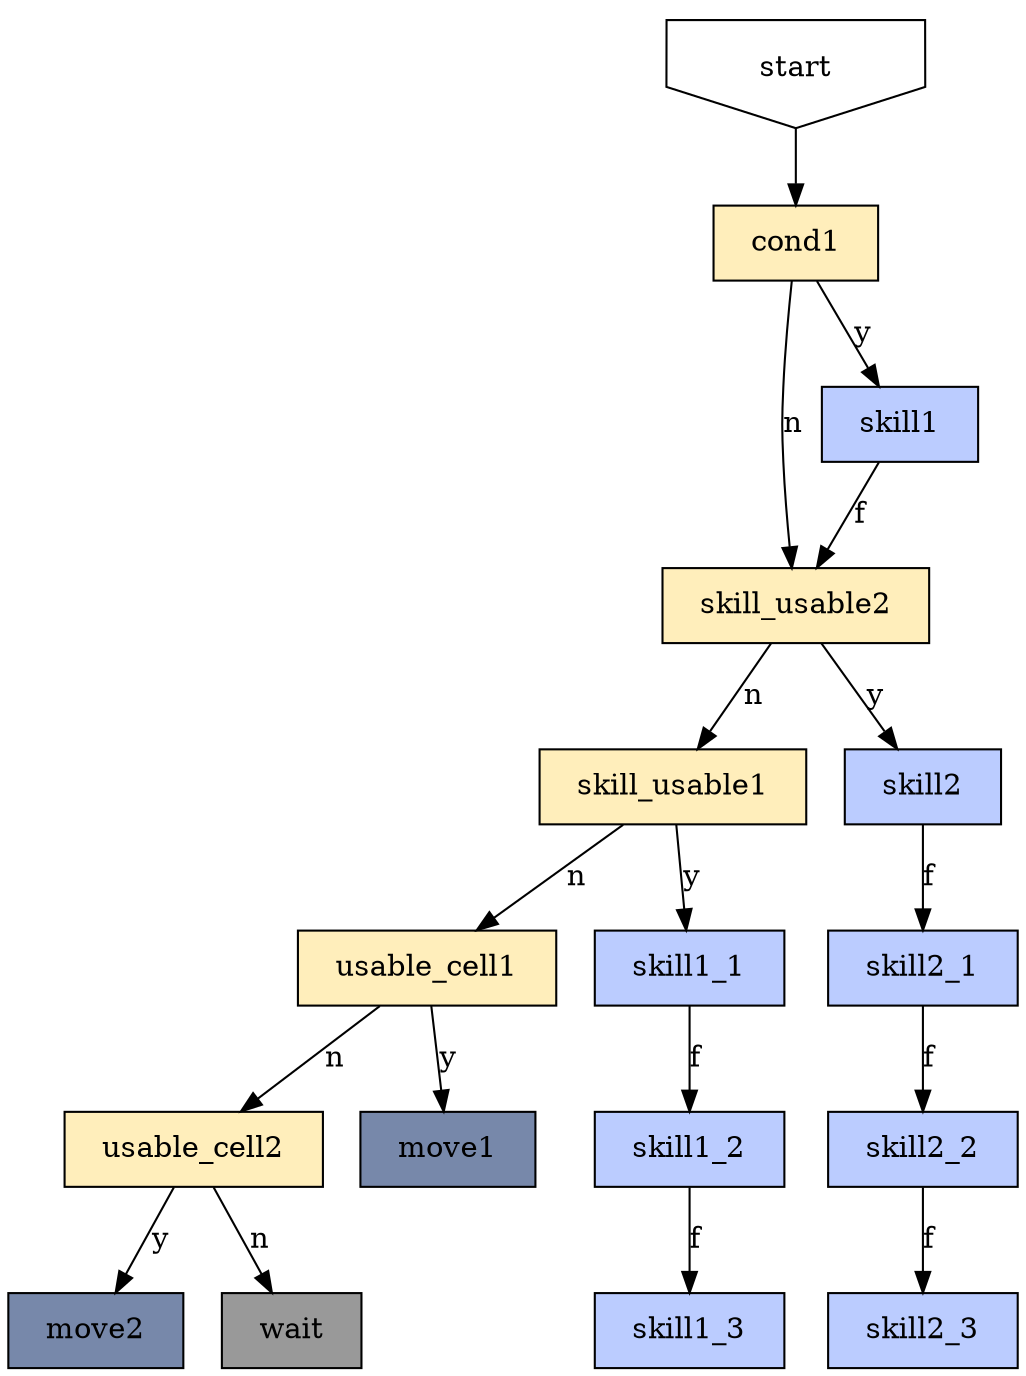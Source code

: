 digraph {
	fixedsize=true;
	concentrate=true;
	node [shape=rect margin="0.25,0.125"];
	start [shape=invhouse];

	node [style=filled fillcolor="#FFEEBB"]; # cond
	cond1 [tooltip="check?type=buff&kind=target&buff=Effect_MP_ExpGoblinA_N_1"]; # has Effect_MP_ExpGoblinA_N_1 buff in target
	skill_usable1 [tooltip="check?type=skill&slot=1&kind=usable"]; # active 1 usable
	skill_usable2 [tooltip="check?type=skill&slot=2&kind=usable"]; # active 2 usable
	usable_cell1 [tooltip="check?type=skill&slot=1&kind=movable"]; # is cell exists that can use active 1
	usable_cell2 [tooltip="check?type=skill&slot=2&kind=movable"]; # is cell exists that can use active 2

	node [fillcolor="#BBCCFF"];
	skill1 [tooltip="skill?slot=1&target=buff&buff=Effect_MP_ExpGoblinA_N_1"]; # use active 1 to has Effect_MP_ExpGoblinA_N_1 buff
	skill1_1 [tooltip="skill?slot=1&target=near.flying"]; # use active 1 to near flying first
	skill1_2 [tooltip="skill?slot=1&target=near.heavy"]; # use active 1 to near heavy second
	skill1_3 [tooltip="skill?slot=1&target=flying"]; # use active 1 to flying then
	skill2 [tooltip="skill?slot=2&target=near.flying&row=2"]; # use active 2 to near flying first, target num > 2 in row
	skill2_1 [tooltip="skill?slot=2&target=near.heavy&row=2"]; # use active 2 to near heavy second, target num > 2 in row
	skill2_2 [tooltip="skill?slot=2&target=near&row=2"]; # use active 2 to near third, target num > 2 in row
	skill2_3 [tooltip="skill?slot=2&target=flying"]; # use active 2 to flying then

	node [fillcolor="#7788aa"];
	move1 [tooltip="move?slot=1"]; # move to cell that can use active 1
	move2 [tooltip="move?slot=2"]; # move to cell that can use active 2
	wait [tooltip="wait" fillcolor="#999999"]; # wait

	start -> cond1;

	cond1 -> skill1 [label="y"];
	cond1 -> skill_usable2 [label="n"];
	skill1 -> skill_usable2 [label="f"];

	skill_usable2 -> skill2 [label="y"];
	skill_usable2 -> skill_usable1 [label="n"];

	skill2 -> skill2_1 -> skill2_2 -> skill2_3 [label="f"];

	skill_usable1 -> skill1_1 [label="y"];
	skill_usable1 -> usable_cell1 [label="n"];

	skill1_1 -> skill1_2 -> skill1_3 [label="f"];

	usable_cell1 -> move1 [label="y"];
	usable_cell1 -> usable_cell2 [label="n"];

	usable_cell2 -> move2 [label="y"];
	usable_cell2 -> wait [label="n"];
}